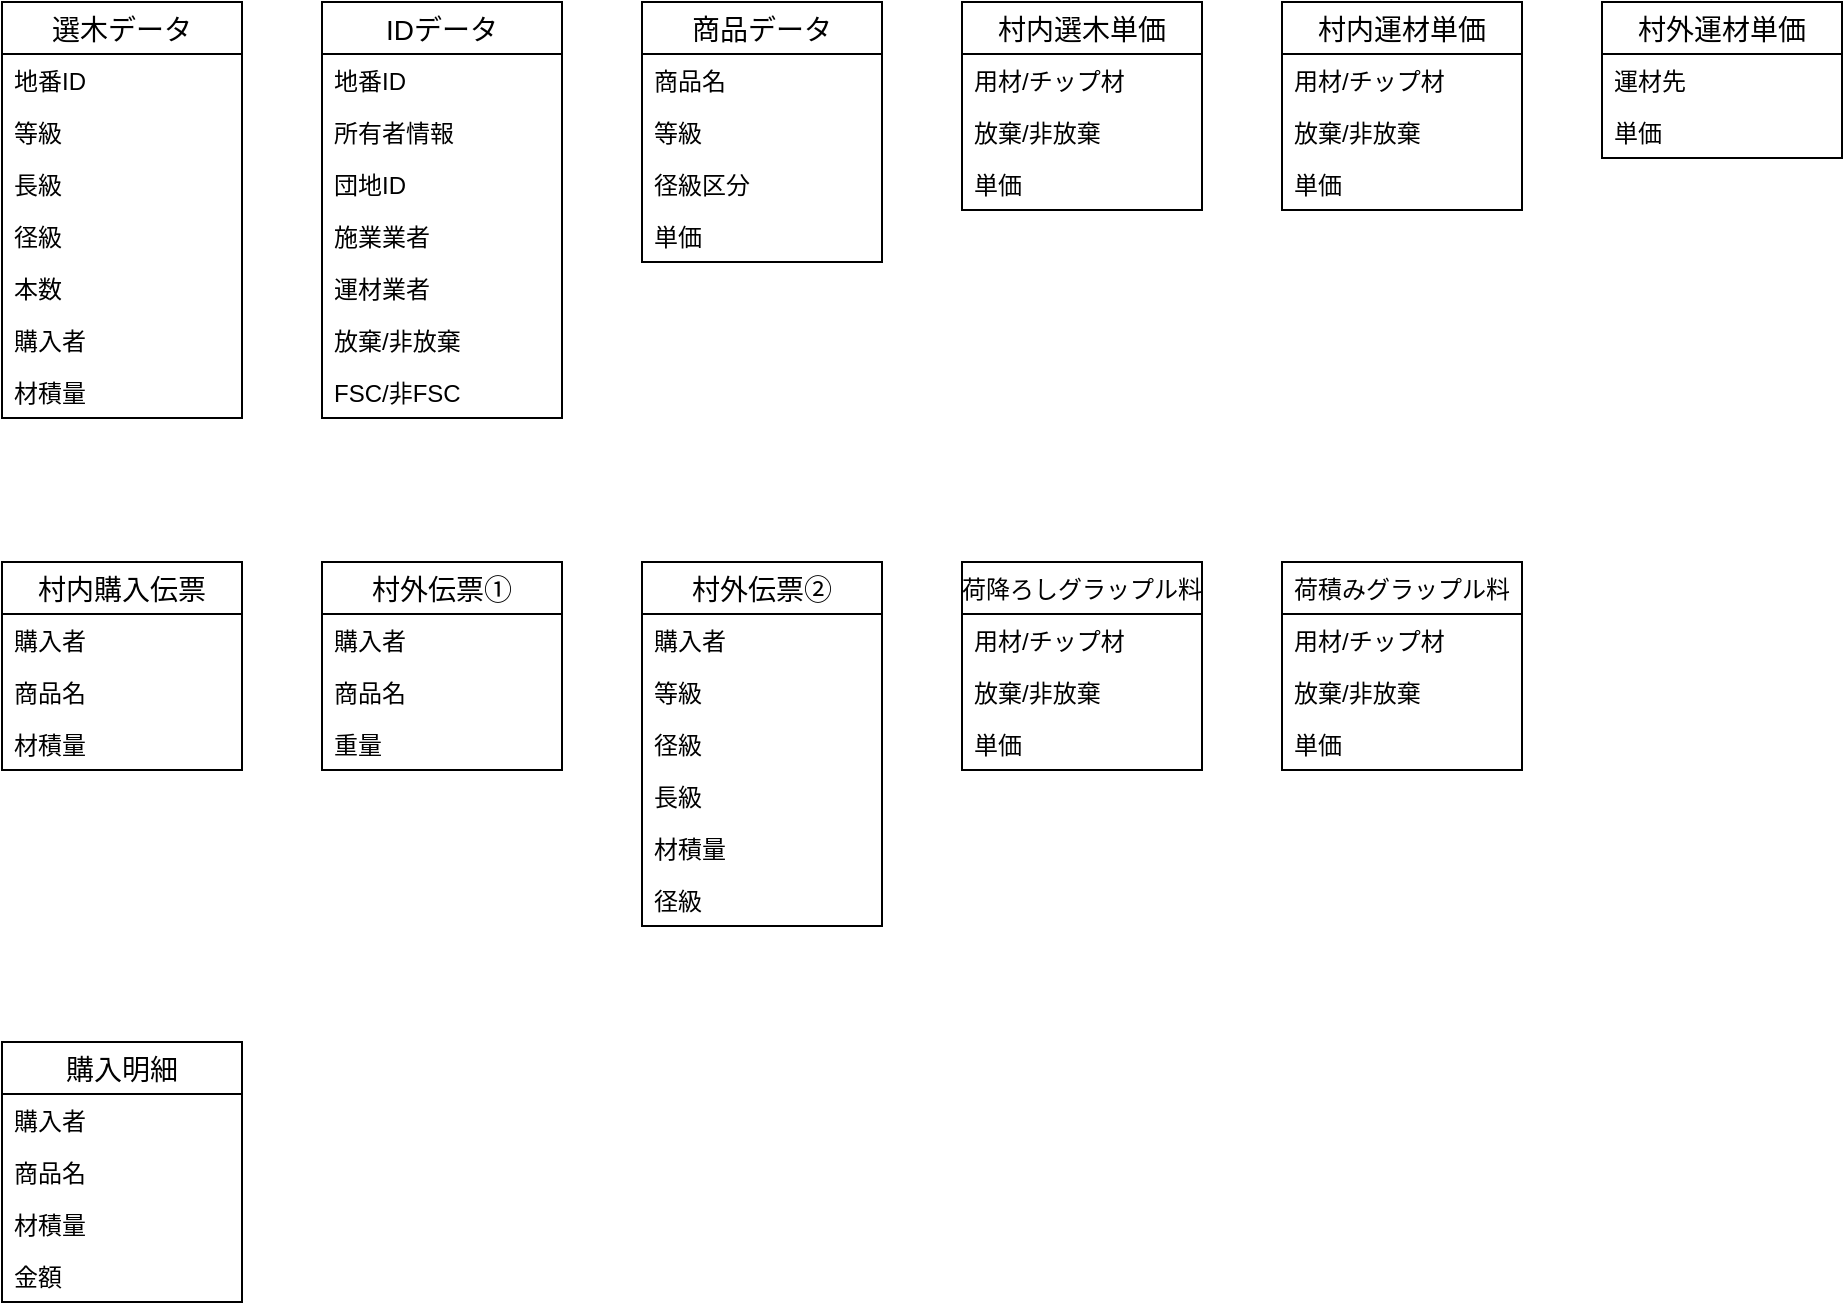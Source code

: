 <mxfile version="13.2.1" type="github">
  <diagram id="C5RBs43oDa-KdzZeNtuy" name="Page-1">
    <mxGraphModel dx="764" dy="791" grid="1" gridSize="10" guides="1" tooltips="1" connect="1" arrows="1" fold="1" page="1" pageScale="1" pageWidth="1169" pageHeight="827" math="0" shadow="0">
      <root>
        <mxCell id="WIyWlLk6GJQsqaUBKTNV-0" />
        <mxCell id="WIyWlLk6GJQsqaUBKTNV-1" parent="WIyWlLk6GJQsqaUBKTNV-0" />
        <mxCell id="-EwlSayEr5sabhtpoMxp-5" value="選木データ" style="swimlane;fontStyle=0;childLayout=stackLayout;horizontal=1;startSize=26;horizontalStack=0;resizeParent=1;resizeParentMax=0;resizeLast=0;collapsible=1;marginBottom=0;align=center;fontSize=14;" parent="WIyWlLk6GJQsqaUBKTNV-1" vertex="1">
          <mxGeometry x="40" y="40" width="120" height="208" as="geometry" />
        </mxCell>
        <mxCell id="-EwlSayEr5sabhtpoMxp-6" value="地番ID" style="text;strokeColor=none;fillColor=none;spacingLeft=4;spacingRight=4;overflow=hidden;rotatable=0;points=[[0,0.5],[1,0.5]];portConstraint=eastwest;fontSize=12;" parent="-EwlSayEr5sabhtpoMxp-5" vertex="1">
          <mxGeometry y="26" width="120" height="26" as="geometry" />
        </mxCell>
        <mxCell id="-EwlSayEr5sabhtpoMxp-7" value="等級" style="text;strokeColor=none;fillColor=none;spacingLeft=4;spacingRight=4;overflow=hidden;rotatable=0;points=[[0,0.5],[1,0.5]];portConstraint=eastwest;fontSize=12;" parent="-EwlSayEr5sabhtpoMxp-5" vertex="1">
          <mxGeometry y="52" width="120" height="26" as="geometry" />
        </mxCell>
        <mxCell id="-EwlSayEr5sabhtpoMxp-8" value="長級" style="text;strokeColor=none;fillColor=none;spacingLeft=4;spacingRight=4;overflow=hidden;rotatable=0;points=[[0,0.5],[1,0.5]];portConstraint=eastwest;fontSize=12;" parent="-EwlSayEr5sabhtpoMxp-5" vertex="1">
          <mxGeometry y="78" width="120" height="26" as="geometry" />
        </mxCell>
        <mxCell id="-EwlSayEr5sabhtpoMxp-9" value="径級" style="text;strokeColor=none;fillColor=none;spacingLeft=4;spacingRight=4;overflow=hidden;rotatable=0;points=[[0,0.5],[1,0.5]];portConstraint=eastwest;fontSize=12;" parent="-EwlSayEr5sabhtpoMxp-5" vertex="1">
          <mxGeometry y="104" width="120" height="26" as="geometry" />
        </mxCell>
        <mxCell id="P39CNKcLWWVyWezCmQfV-0" value="本数" style="text;strokeColor=none;fillColor=none;spacingLeft=4;spacingRight=4;overflow=hidden;rotatable=0;points=[[0,0.5],[1,0.5]];portConstraint=eastwest;fontSize=12;" vertex="1" parent="-EwlSayEr5sabhtpoMxp-5">
          <mxGeometry y="130" width="120" height="26" as="geometry" />
        </mxCell>
        <mxCell id="P39CNKcLWWVyWezCmQfV-1" value="購入者" style="text;strokeColor=none;fillColor=none;spacingLeft=4;spacingRight=4;overflow=hidden;rotatable=0;points=[[0,0.5],[1,0.5]];portConstraint=eastwest;fontSize=12;" vertex="1" parent="-EwlSayEr5sabhtpoMxp-5">
          <mxGeometry y="156" width="120" height="26" as="geometry" />
        </mxCell>
        <mxCell id="-EwlSayEr5sabhtpoMxp-10" value="材積量" style="text;strokeColor=none;fillColor=none;spacingLeft=4;spacingRight=4;overflow=hidden;rotatable=0;points=[[0,0.5],[1,0.5]];portConstraint=eastwest;fontSize=12;" parent="-EwlSayEr5sabhtpoMxp-5" vertex="1">
          <mxGeometry y="182" width="120" height="26" as="geometry" />
        </mxCell>
        <mxCell id="-EwlSayEr5sabhtpoMxp-62" value="村内購入伝票" style="swimlane;fontStyle=0;childLayout=stackLayout;horizontal=1;startSize=26;horizontalStack=0;resizeParent=1;resizeParentMax=0;resizeLast=0;collapsible=1;marginBottom=0;align=center;fontSize=14;" parent="WIyWlLk6GJQsqaUBKTNV-1" vertex="1">
          <mxGeometry x="40" y="320" width="120" height="104" as="geometry" />
        </mxCell>
        <mxCell id="-EwlSayEr5sabhtpoMxp-63" value="購入者" style="text;strokeColor=none;fillColor=none;spacingLeft=4;spacingRight=4;overflow=hidden;rotatable=0;points=[[0,0.5],[1,0.5]];portConstraint=eastwest;fontSize=12;" parent="-EwlSayEr5sabhtpoMxp-62" vertex="1">
          <mxGeometry y="26" width="120" height="26" as="geometry" />
        </mxCell>
        <mxCell id="-EwlSayEr5sabhtpoMxp-64" value="商品名" style="text;strokeColor=none;fillColor=none;spacingLeft=4;spacingRight=4;overflow=hidden;rotatable=0;points=[[0,0.5],[1,0.5]];portConstraint=eastwest;fontSize=12;" parent="-EwlSayEr5sabhtpoMxp-62" vertex="1">
          <mxGeometry y="52" width="120" height="26" as="geometry" />
        </mxCell>
        <mxCell id="-EwlSayEr5sabhtpoMxp-65" value="材積量" style="text;strokeColor=none;fillColor=none;spacingLeft=4;spacingRight=4;overflow=hidden;rotatable=0;points=[[0,0.5],[1,0.5]];portConstraint=eastwest;fontSize=12;" parent="-EwlSayEr5sabhtpoMxp-62" vertex="1">
          <mxGeometry y="78" width="120" height="26" as="geometry" />
        </mxCell>
        <mxCell id="-EwlSayEr5sabhtpoMxp-25" value="IDデータ" style="swimlane;fontStyle=0;childLayout=stackLayout;horizontal=1;startSize=26;horizontalStack=0;resizeParent=1;resizeParentMax=0;resizeLast=0;collapsible=1;marginBottom=0;align=center;fontSize=14;" parent="WIyWlLk6GJQsqaUBKTNV-1" vertex="1">
          <mxGeometry x="200" y="40" width="120" height="208" as="geometry" />
        </mxCell>
        <mxCell id="-EwlSayEr5sabhtpoMxp-26" value="地番ID" style="text;strokeColor=none;fillColor=none;spacingLeft=4;spacingRight=4;overflow=hidden;rotatable=0;points=[[0,0.5],[1,0.5]];portConstraint=eastwest;fontSize=12;" parent="-EwlSayEr5sabhtpoMxp-25" vertex="1">
          <mxGeometry y="26" width="120" height="26" as="geometry" />
        </mxCell>
        <mxCell id="-EwlSayEr5sabhtpoMxp-27" value="所有者情報" style="text;strokeColor=none;fillColor=none;spacingLeft=4;spacingRight=4;overflow=hidden;rotatable=0;points=[[0,0.5],[1,0.5]];portConstraint=eastwest;fontSize=12;" parent="-EwlSayEr5sabhtpoMxp-25" vertex="1">
          <mxGeometry y="52" width="120" height="26" as="geometry" />
        </mxCell>
        <mxCell id="-EwlSayEr5sabhtpoMxp-28" value="団地ID" style="text;strokeColor=none;fillColor=none;spacingLeft=4;spacingRight=4;overflow=hidden;rotatable=0;points=[[0,0.5],[1,0.5]];portConstraint=eastwest;fontSize=12;" parent="-EwlSayEr5sabhtpoMxp-25" vertex="1">
          <mxGeometry y="78" width="120" height="26" as="geometry" />
        </mxCell>
        <mxCell id="-EwlSayEr5sabhtpoMxp-56" value="施業業者" style="text;strokeColor=none;fillColor=none;spacingLeft=4;spacingRight=4;overflow=hidden;rotatable=0;points=[[0,0.5],[1,0.5]];portConstraint=eastwest;fontSize=12;" parent="-EwlSayEr5sabhtpoMxp-25" vertex="1">
          <mxGeometry y="104" width="120" height="26" as="geometry" />
        </mxCell>
        <mxCell id="-EwlSayEr5sabhtpoMxp-57" value="運材業者" style="text;strokeColor=none;fillColor=none;spacingLeft=4;spacingRight=4;overflow=hidden;rotatable=0;points=[[0,0.5],[1,0.5]];portConstraint=eastwest;fontSize=12;" parent="-EwlSayEr5sabhtpoMxp-25" vertex="1">
          <mxGeometry y="130" width="120" height="26" as="geometry" />
        </mxCell>
        <mxCell id="-EwlSayEr5sabhtpoMxp-58" value="放棄/非放棄" style="text;strokeColor=none;fillColor=none;spacingLeft=4;spacingRight=4;overflow=hidden;rotatable=0;points=[[0,0.5],[1,0.5]];portConstraint=eastwest;fontSize=12;" parent="-EwlSayEr5sabhtpoMxp-25" vertex="1">
          <mxGeometry y="156" width="120" height="26" as="geometry" />
        </mxCell>
        <mxCell id="-EwlSayEr5sabhtpoMxp-59" value="FSC/非FSC" style="text;strokeColor=none;fillColor=none;spacingLeft=4;spacingRight=4;overflow=hidden;rotatable=0;points=[[0,0.5],[1,0.5]];portConstraint=eastwest;fontSize=12;" parent="-EwlSayEr5sabhtpoMxp-25" vertex="1">
          <mxGeometry y="182" width="120" height="26" as="geometry" />
        </mxCell>
        <mxCell id="-EwlSayEr5sabhtpoMxp-67" value="村外伝票①" style="swimlane;fontStyle=0;childLayout=stackLayout;horizontal=1;startSize=26;horizontalStack=0;resizeParent=1;resizeParentMax=0;resizeLast=0;collapsible=1;marginBottom=0;align=center;fontSize=14;" parent="WIyWlLk6GJQsqaUBKTNV-1" vertex="1">
          <mxGeometry x="200" y="320" width="120" height="104" as="geometry" />
        </mxCell>
        <mxCell id="-EwlSayEr5sabhtpoMxp-68" value="購入者" style="text;strokeColor=none;fillColor=none;spacingLeft=4;spacingRight=4;overflow=hidden;rotatable=0;points=[[0,0.5],[1,0.5]];portConstraint=eastwest;fontSize=12;" parent="-EwlSayEr5sabhtpoMxp-67" vertex="1">
          <mxGeometry y="26" width="120" height="26" as="geometry" />
        </mxCell>
        <mxCell id="-EwlSayEr5sabhtpoMxp-69" value="商品名" style="text;strokeColor=none;fillColor=none;spacingLeft=4;spacingRight=4;overflow=hidden;rotatable=0;points=[[0,0.5],[1,0.5]];portConstraint=eastwest;fontSize=12;" parent="-EwlSayEr5sabhtpoMxp-67" vertex="1">
          <mxGeometry y="52" width="120" height="26" as="geometry" />
        </mxCell>
        <mxCell id="-EwlSayEr5sabhtpoMxp-70" value="重量" style="text;strokeColor=none;fillColor=none;spacingLeft=4;spacingRight=4;overflow=hidden;rotatable=0;points=[[0,0.5],[1,0.5]];portConstraint=eastwest;fontSize=12;" parent="-EwlSayEr5sabhtpoMxp-67" vertex="1">
          <mxGeometry y="78" width="120" height="26" as="geometry" />
        </mxCell>
        <mxCell id="-EwlSayEr5sabhtpoMxp-35" value="商品データ" style="swimlane;fontStyle=0;childLayout=stackLayout;horizontal=1;startSize=26;horizontalStack=0;resizeParent=1;resizeParentMax=0;resizeLast=0;collapsible=1;marginBottom=0;align=center;fontSize=14;" parent="WIyWlLk6GJQsqaUBKTNV-1" vertex="1">
          <mxGeometry x="360" y="40" width="120" height="130" as="geometry" />
        </mxCell>
        <mxCell id="-EwlSayEr5sabhtpoMxp-36" value="商品名" style="text;strokeColor=none;fillColor=none;spacingLeft=4;spacingRight=4;overflow=hidden;rotatable=0;points=[[0,0.5],[1,0.5]];portConstraint=eastwest;fontSize=12;" parent="-EwlSayEr5sabhtpoMxp-35" vertex="1">
          <mxGeometry y="26" width="120" height="26" as="geometry" />
        </mxCell>
        <mxCell id="-EwlSayEr5sabhtpoMxp-61" value="等級" style="text;strokeColor=none;fillColor=none;spacingLeft=4;spacingRight=4;overflow=hidden;rotatable=0;points=[[0,0.5],[1,0.5]];portConstraint=eastwest;fontSize=12;" parent="-EwlSayEr5sabhtpoMxp-35" vertex="1">
          <mxGeometry y="52" width="120" height="26" as="geometry" />
        </mxCell>
        <mxCell id="-EwlSayEr5sabhtpoMxp-37" value="径級区分" style="text;strokeColor=none;fillColor=none;spacingLeft=4;spacingRight=4;overflow=hidden;rotatable=0;points=[[0,0.5],[1,0.5]];portConstraint=eastwest;fontSize=12;" parent="-EwlSayEr5sabhtpoMxp-35" vertex="1">
          <mxGeometry y="78" width="120" height="26" as="geometry" />
        </mxCell>
        <mxCell id="-EwlSayEr5sabhtpoMxp-38" value="単価" style="text;strokeColor=none;fillColor=none;spacingLeft=4;spacingRight=4;overflow=hidden;rotatable=0;points=[[0,0.5],[1,0.5]];portConstraint=eastwest;fontSize=12;" parent="-EwlSayEr5sabhtpoMxp-35" vertex="1">
          <mxGeometry y="104" width="120" height="26" as="geometry" />
        </mxCell>
        <mxCell id="-EwlSayEr5sabhtpoMxp-71" value="村外伝票②" style="swimlane;fontStyle=0;childLayout=stackLayout;horizontal=1;startSize=26;horizontalStack=0;resizeParent=1;resizeParentMax=0;resizeLast=0;collapsible=1;marginBottom=0;align=center;fontSize=14;" parent="WIyWlLk6GJQsqaUBKTNV-1" vertex="1">
          <mxGeometry x="360" y="320" width="120" height="182" as="geometry" />
        </mxCell>
        <mxCell id="-EwlSayEr5sabhtpoMxp-72" value="購入者" style="text;strokeColor=none;fillColor=none;spacingLeft=4;spacingRight=4;overflow=hidden;rotatable=0;points=[[0,0.5],[1,0.5]];portConstraint=eastwest;fontSize=12;" parent="-EwlSayEr5sabhtpoMxp-71" vertex="1">
          <mxGeometry y="26" width="120" height="26" as="geometry" />
        </mxCell>
        <mxCell id="-EwlSayEr5sabhtpoMxp-73" value="等級" style="text;strokeColor=none;fillColor=none;spacingLeft=4;spacingRight=4;overflow=hidden;rotatable=0;points=[[0,0.5],[1,0.5]];portConstraint=eastwest;fontSize=12;" parent="-EwlSayEr5sabhtpoMxp-71" vertex="1">
          <mxGeometry y="52" width="120" height="26" as="geometry" />
        </mxCell>
        <mxCell id="-EwlSayEr5sabhtpoMxp-74" value="径級" style="text;strokeColor=none;fillColor=none;spacingLeft=4;spacingRight=4;overflow=hidden;rotatable=0;points=[[0,0.5],[1,0.5]];portConstraint=eastwest;fontSize=12;" parent="-EwlSayEr5sabhtpoMxp-71" vertex="1">
          <mxGeometry y="78" width="120" height="26" as="geometry" />
        </mxCell>
        <mxCell id="-EwlSayEr5sabhtpoMxp-75" value="長級" style="text;strokeColor=none;fillColor=none;spacingLeft=4;spacingRight=4;overflow=hidden;rotatable=0;points=[[0,0.5],[1,0.5]];portConstraint=eastwest;fontSize=12;" parent="-EwlSayEr5sabhtpoMxp-71" vertex="1">
          <mxGeometry y="104" width="120" height="26" as="geometry" />
        </mxCell>
        <mxCell id="-EwlSayEr5sabhtpoMxp-76" value="材積量" style="text;strokeColor=none;fillColor=none;spacingLeft=4;spacingRight=4;overflow=hidden;rotatable=0;points=[[0,0.5],[1,0.5]];portConstraint=eastwest;fontSize=12;" parent="-EwlSayEr5sabhtpoMxp-71" vertex="1">
          <mxGeometry y="130" width="120" height="26" as="geometry" />
        </mxCell>
        <mxCell id="-EwlSayEr5sabhtpoMxp-77" value="径級" style="text;strokeColor=none;fillColor=none;spacingLeft=4;spacingRight=4;overflow=hidden;rotatable=0;points=[[0,0.5],[1,0.5]];portConstraint=eastwest;fontSize=12;" parent="-EwlSayEr5sabhtpoMxp-71" vertex="1">
          <mxGeometry y="156" width="120" height="26" as="geometry" />
        </mxCell>
        <mxCell id="P39CNKcLWWVyWezCmQfV-6" value="村内選木単価" style="swimlane;fontStyle=0;childLayout=stackLayout;horizontal=1;startSize=26;horizontalStack=0;resizeParent=1;resizeParentMax=0;resizeLast=0;collapsible=1;marginBottom=0;align=center;fontSize=14;" vertex="1" parent="WIyWlLk6GJQsqaUBKTNV-1">
          <mxGeometry x="520" y="40" width="120" height="104" as="geometry" />
        </mxCell>
        <mxCell id="P39CNKcLWWVyWezCmQfV-7" value="用材/チップ材" style="text;strokeColor=none;fillColor=none;spacingLeft=4;spacingRight=4;overflow=hidden;rotatable=0;points=[[0,0.5],[1,0.5]];portConstraint=eastwest;fontSize=12;" vertex="1" parent="P39CNKcLWWVyWezCmQfV-6">
          <mxGeometry y="26" width="120" height="26" as="geometry" />
        </mxCell>
        <mxCell id="P39CNKcLWWVyWezCmQfV-8" value="放棄/非放棄" style="text;strokeColor=none;fillColor=none;spacingLeft=4;spacingRight=4;overflow=hidden;rotatable=0;points=[[0,0.5],[1,0.5]];portConstraint=eastwest;fontSize=12;" vertex="1" parent="P39CNKcLWWVyWezCmQfV-6">
          <mxGeometry y="52" width="120" height="26" as="geometry" />
        </mxCell>
        <mxCell id="P39CNKcLWWVyWezCmQfV-9" value="単価" style="text;strokeColor=none;fillColor=none;spacingLeft=4;spacingRight=4;overflow=hidden;rotatable=0;points=[[0,0.5],[1,0.5]];portConstraint=eastwest;fontSize=12;" vertex="1" parent="P39CNKcLWWVyWezCmQfV-6">
          <mxGeometry y="78" width="120" height="26" as="geometry" />
        </mxCell>
        <mxCell id="P39CNKcLWWVyWezCmQfV-15" value="村内運材単価" style="swimlane;fontStyle=0;childLayout=stackLayout;horizontal=1;startSize=26;horizontalStack=0;resizeParent=1;resizeParentMax=0;resizeLast=0;collapsible=1;marginBottom=0;align=center;fontSize=14;" vertex="1" parent="WIyWlLk6GJQsqaUBKTNV-1">
          <mxGeometry x="680" y="40" width="120" height="104" as="geometry" />
        </mxCell>
        <mxCell id="P39CNKcLWWVyWezCmQfV-16" value="用材/チップ材" style="text;strokeColor=none;fillColor=none;spacingLeft=4;spacingRight=4;overflow=hidden;rotatable=0;points=[[0,0.5],[1,0.5]];portConstraint=eastwest;fontSize=12;" vertex="1" parent="P39CNKcLWWVyWezCmQfV-15">
          <mxGeometry y="26" width="120" height="26" as="geometry" />
        </mxCell>
        <mxCell id="P39CNKcLWWVyWezCmQfV-17" value="放棄/非放棄" style="text;strokeColor=none;fillColor=none;spacingLeft=4;spacingRight=4;overflow=hidden;rotatable=0;points=[[0,0.5],[1,0.5]];portConstraint=eastwest;fontSize=12;" vertex="1" parent="P39CNKcLWWVyWezCmQfV-15">
          <mxGeometry y="52" width="120" height="26" as="geometry" />
        </mxCell>
        <mxCell id="P39CNKcLWWVyWezCmQfV-18" value="単価" style="text;strokeColor=none;fillColor=none;spacingLeft=4;spacingRight=4;overflow=hidden;rotatable=0;points=[[0,0.5],[1,0.5]];portConstraint=eastwest;fontSize=12;" vertex="1" parent="P39CNKcLWWVyWezCmQfV-15">
          <mxGeometry y="78" width="120" height="26" as="geometry" />
        </mxCell>
        <mxCell id="P39CNKcLWWVyWezCmQfV-2" value="村外運材単価" style="swimlane;fontStyle=0;childLayout=stackLayout;horizontal=1;startSize=26;horizontalStack=0;resizeParent=1;resizeParentMax=0;resizeLast=0;collapsible=1;marginBottom=0;align=center;fontSize=14;" vertex="1" parent="WIyWlLk6GJQsqaUBKTNV-1">
          <mxGeometry x="840" y="40" width="120" height="78" as="geometry" />
        </mxCell>
        <mxCell id="P39CNKcLWWVyWezCmQfV-3" value="運材先" style="text;strokeColor=none;fillColor=none;spacingLeft=4;spacingRight=4;overflow=hidden;rotatable=0;points=[[0,0.5],[1,0.5]];portConstraint=eastwest;fontSize=12;" vertex="1" parent="P39CNKcLWWVyWezCmQfV-2">
          <mxGeometry y="26" width="120" height="26" as="geometry" />
        </mxCell>
        <mxCell id="P39CNKcLWWVyWezCmQfV-4" value="単価" style="text;strokeColor=none;fillColor=none;spacingLeft=4;spacingRight=4;overflow=hidden;rotatable=0;points=[[0,0.5],[1,0.5]];portConstraint=eastwest;fontSize=12;" vertex="1" parent="P39CNKcLWWVyWezCmQfV-2">
          <mxGeometry y="52" width="120" height="26" as="geometry" />
        </mxCell>
        <mxCell id="P39CNKcLWWVyWezCmQfV-21" value="荷降ろしグラップル料" style="swimlane;fontStyle=0;childLayout=stackLayout;horizontal=1;startSize=26;horizontalStack=0;resizeParent=1;resizeParentMax=0;resizeLast=0;collapsible=1;marginBottom=0;align=center;fontSize=12;spacing=2;" vertex="1" parent="WIyWlLk6GJQsqaUBKTNV-1">
          <mxGeometry x="520" y="320" width="120" height="104" as="geometry" />
        </mxCell>
        <mxCell id="P39CNKcLWWVyWezCmQfV-22" value="用材/チップ材" style="text;strokeColor=none;fillColor=none;spacingLeft=4;spacingRight=4;overflow=hidden;rotatable=0;points=[[0,0.5],[1,0.5]];portConstraint=eastwest;fontSize=12;" vertex="1" parent="P39CNKcLWWVyWezCmQfV-21">
          <mxGeometry y="26" width="120" height="26" as="geometry" />
        </mxCell>
        <mxCell id="P39CNKcLWWVyWezCmQfV-23" value="放棄/非放棄" style="text;strokeColor=none;fillColor=none;spacingLeft=4;spacingRight=4;overflow=hidden;rotatable=0;points=[[0,0.5],[1,0.5]];portConstraint=eastwest;fontSize=12;" vertex="1" parent="P39CNKcLWWVyWezCmQfV-21">
          <mxGeometry y="52" width="120" height="26" as="geometry" />
        </mxCell>
        <mxCell id="P39CNKcLWWVyWezCmQfV-24" value="単価" style="text;strokeColor=none;fillColor=none;spacingLeft=4;spacingRight=4;overflow=hidden;rotatable=0;points=[[0,0.5],[1,0.5]];portConstraint=eastwest;fontSize=12;" vertex="1" parent="P39CNKcLWWVyWezCmQfV-21">
          <mxGeometry y="78" width="120" height="26" as="geometry" />
        </mxCell>
        <mxCell id="P39CNKcLWWVyWezCmQfV-25" value="荷積みグラップル料" style="swimlane;fontStyle=0;childLayout=stackLayout;horizontal=1;startSize=26;horizontalStack=0;resizeParent=1;resizeParentMax=0;resizeLast=0;collapsible=1;marginBottom=0;align=center;fontSize=12;spacing=2;" vertex="1" parent="WIyWlLk6GJQsqaUBKTNV-1">
          <mxGeometry x="680" y="320" width="120" height="104" as="geometry" />
        </mxCell>
        <mxCell id="P39CNKcLWWVyWezCmQfV-26" value="用材/チップ材" style="text;strokeColor=none;fillColor=none;spacingLeft=4;spacingRight=4;overflow=hidden;rotatable=0;points=[[0,0.5],[1,0.5]];portConstraint=eastwest;fontSize=12;" vertex="1" parent="P39CNKcLWWVyWezCmQfV-25">
          <mxGeometry y="26" width="120" height="26" as="geometry" />
        </mxCell>
        <mxCell id="P39CNKcLWWVyWezCmQfV-27" value="放棄/非放棄" style="text;strokeColor=none;fillColor=none;spacingLeft=4;spacingRight=4;overflow=hidden;rotatable=0;points=[[0,0.5],[1,0.5]];portConstraint=eastwest;fontSize=12;" vertex="1" parent="P39CNKcLWWVyWezCmQfV-25">
          <mxGeometry y="52" width="120" height="26" as="geometry" />
        </mxCell>
        <mxCell id="P39CNKcLWWVyWezCmQfV-28" value="単価" style="text;strokeColor=none;fillColor=none;spacingLeft=4;spacingRight=4;overflow=hidden;rotatable=0;points=[[0,0.5],[1,0.5]];portConstraint=eastwest;fontSize=12;" vertex="1" parent="P39CNKcLWWVyWezCmQfV-25">
          <mxGeometry y="78" width="120" height="26" as="geometry" />
        </mxCell>
        <mxCell id="P39CNKcLWWVyWezCmQfV-29" value="購入明細" style="swimlane;fontStyle=0;childLayout=stackLayout;horizontal=1;startSize=26;horizontalStack=0;resizeParent=1;resizeParentMax=0;resizeLast=0;collapsible=1;marginBottom=0;align=center;fontSize=14;" vertex="1" parent="WIyWlLk6GJQsqaUBKTNV-1">
          <mxGeometry x="40" y="560" width="120" height="130" as="geometry" />
        </mxCell>
        <mxCell id="P39CNKcLWWVyWezCmQfV-30" value="購入者" style="text;strokeColor=none;fillColor=none;spacingLeft=4;spacingRight=4;overflow=hidden;rotatable=0;points=[[0,0.5],[1,0.5]];portConstraint=eastwest;fontSize=12;" vertex="1" parent="P39CNKcLWWVyWezCmQfV-29">
          <mxGeometry y="26" width="120" height="26" as="geometry" />
        </mxCell>
        <mxCell id="P39CNKcLWWVyWezCmQfV-31" value="商品名" style="text;strokeColor=none;fillColor=none;spacingLeft=4;spacingRight=4;overflow=hidden;rotatable=0;points=[[0,0.5],[1,0.5]];portConstraint=eastwest;fontSize=12;" vertex="1" parent="P39CNKcLWWVyWezCmQfV-29">
          <mxGeometry y="52" width="120" height="26" as="geometry" />
        </mxCell>
        <mxCell id="P39CNKcLWWVyWezCmQfV-32" value="材積量" style="text;strokeColor=none;fillColor=none;spacingLeft=4;spacingRight=4;overflow=hidden;rotatable=0;points=[[0,0.5],[1,0.5]];portConstraint=eastwest;fontSize=12;" vertex="1" parent="P39CNKcLWWVyWezCmQfV-29">
          <mxGeometry y="78" width="120" height="26" as="geometry" />
        </mxCell>
        <mxCell id="P39CNKcLWWVyWezCmQfV-33" value="金額" style="text;strokeColor=none;fillColor=none;spacingLeft=4;spacingRight=4;overflow=hidden;rotatable=0;points=[[0,0.5],[1,0.5]];portConstraint=eastwest;fontSize=12;" vertex="1" parent="P39CNKcLWWVyWezCmQfV-29">
          <mxGeometry y="104" width="120" height="26" as="geometry" />
        </mxCell>
      </root>
    </mxGraphModel>
  </diagram>
</mxfile>

